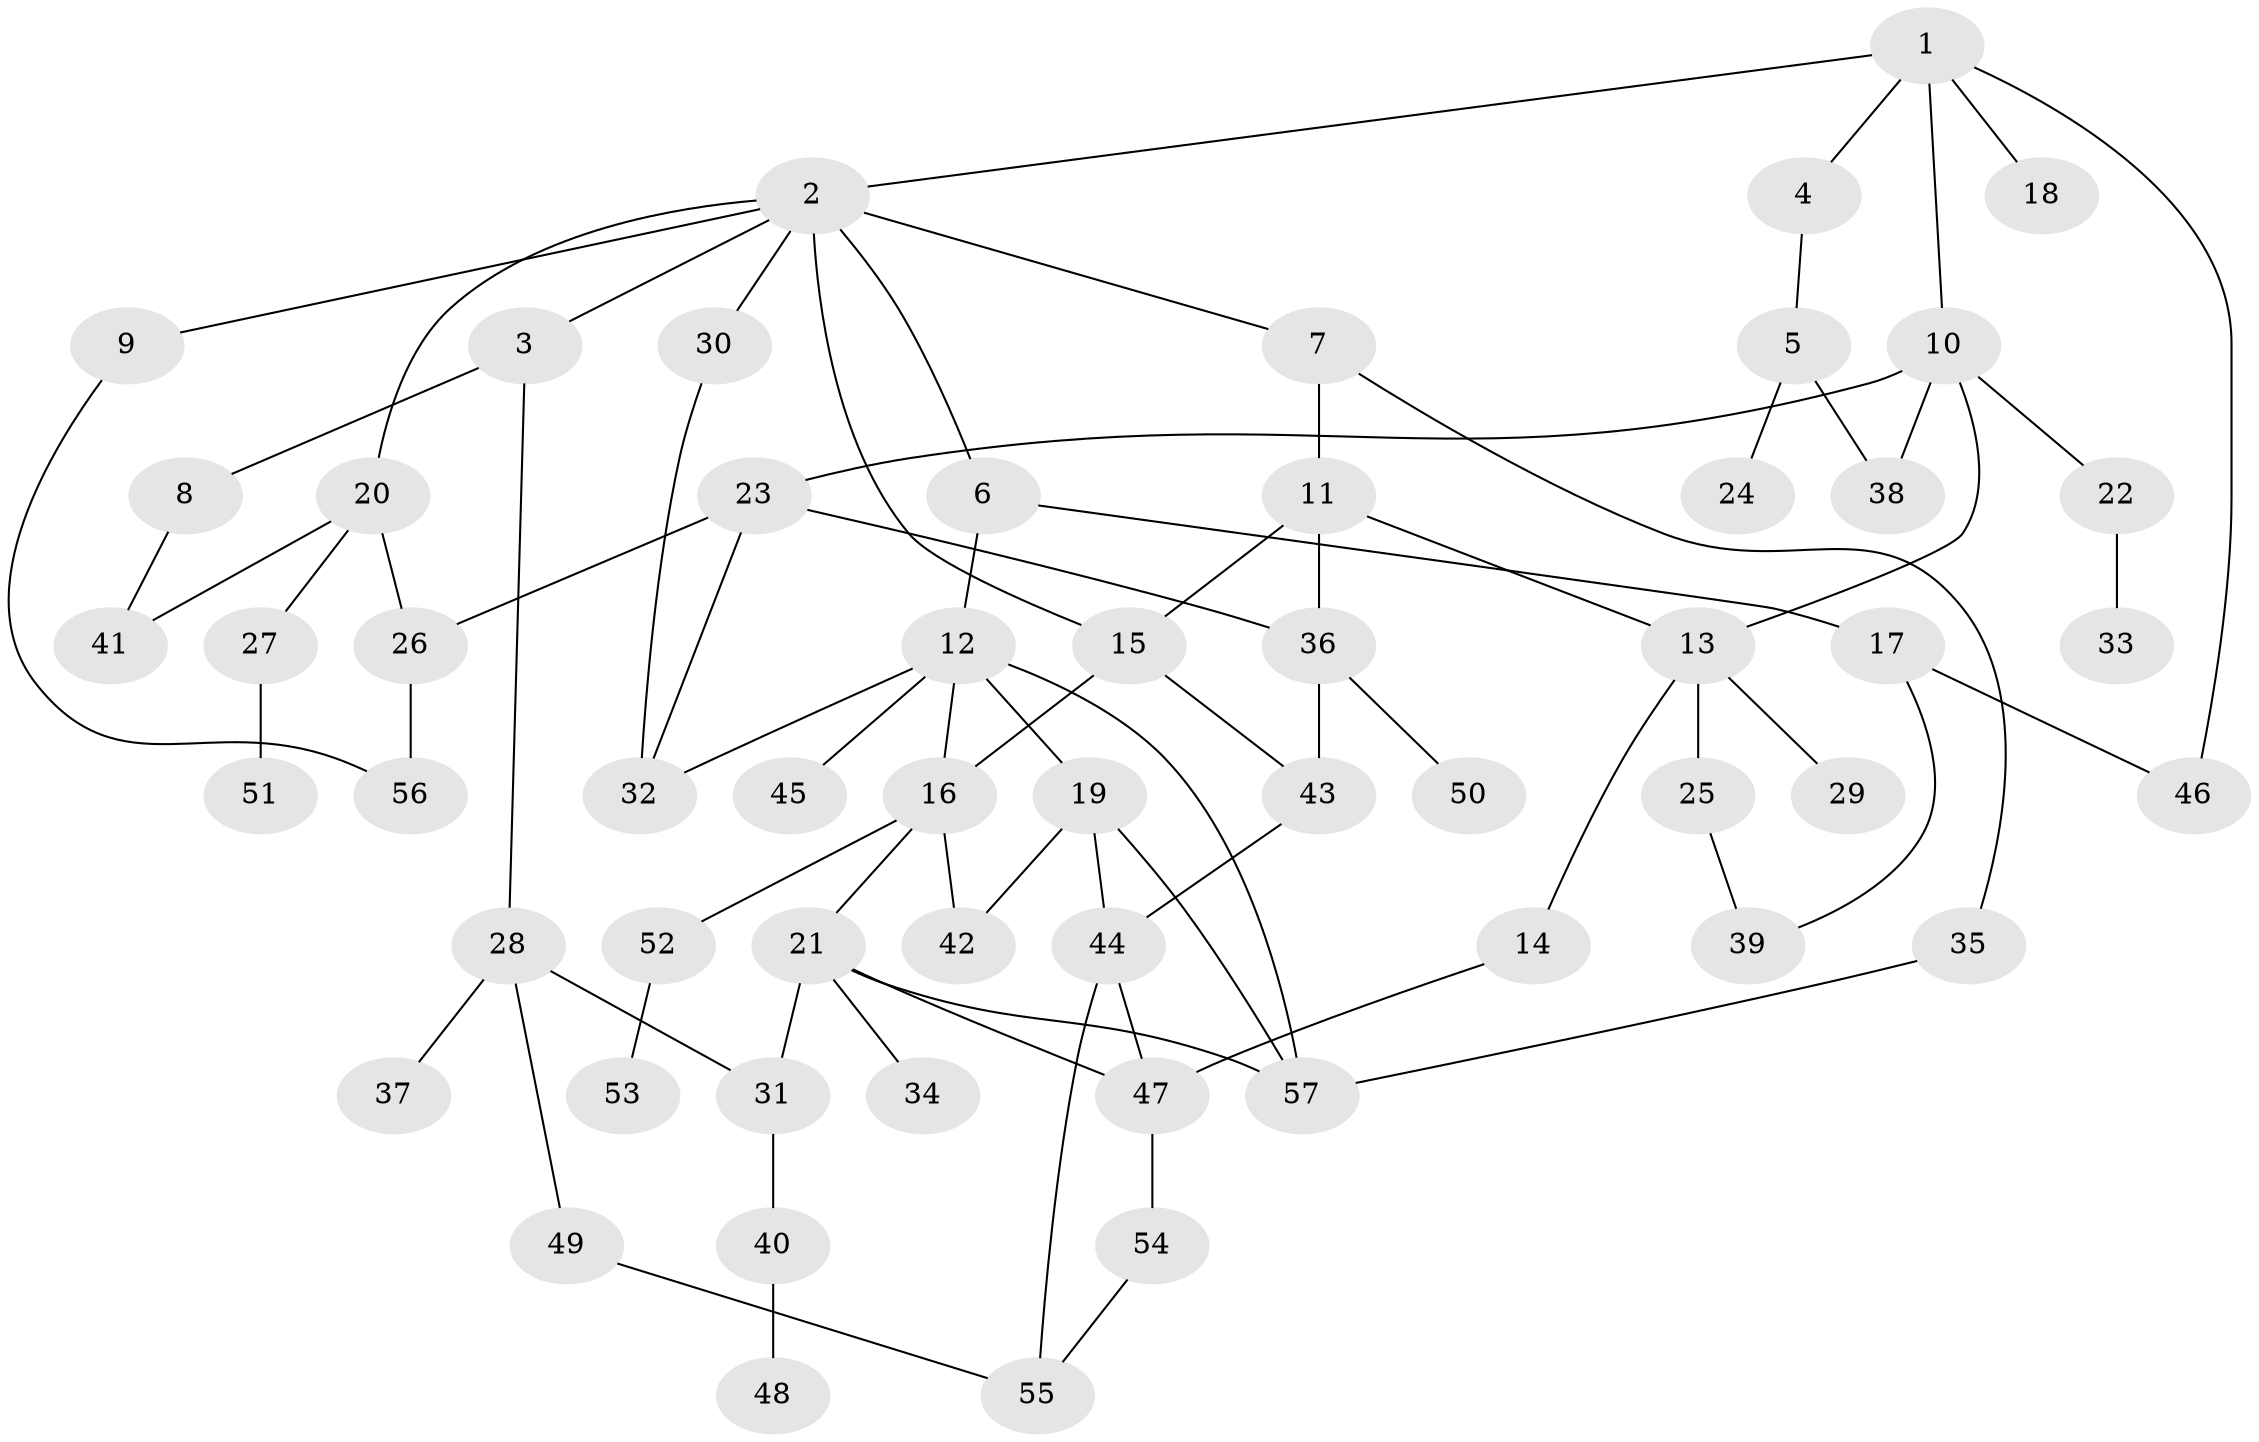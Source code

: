 // Generated by graph-tools (version 1.1) at 2025/34/03/09/25 02:34:29]
// undirected, 57 vertices, 79 edges
graph export_dot {
graph [start="1"]
  node [color=gray90,style=filled];
  1;
  2;
  3;
  4;
  5;
  6;
  7;
  8;
  9;
  10;
  11;
  12;
  13;
  14;
  15;
  16;
  17;
  18;
  19;
  20;
  21;
  22;
  23;
  24;
  25;
  26;
  27;
  28;
  29;
  30;
  31;
  32;
  33;
  34;
  35;
  36;
  37;
  38;
  39;
  40;
  41;
  42;
  43;
  44;
  45;
  46;
  47;
  48;
  49;
  50;
  51;
  52;
  53;
  54;
  55;
  56;
  57;
  1 -- 2;
  1 -- 4;
  1 -- 10;
  1 -- 18;
  1 -- 46;
  2 -- 3;
  2 -- 6;
  2 -- 7;
  2 -- 9;
  2 -- 20;
  2 -- 30;
  2 -- 15;
  3 -- 8;
  3 -- 28;
  4 -- 5;
  5 -- 24;
  5 -- 38;
  6 -- 12;
  6 -- 17;
  7 -- 11;
  7 -- 35;
  8 -- 41;
  9 -- 56;
  10 -- 13;
  10 -- 22;
  10 -- 23;
  10 -- 38;
  11 -- 15;
  11 -- 13;
  11 -- 36;
  12 -- 19;
  12 -- 45;
  12 -- 32;
  12 -- 16;
  12 -- 57;
  13 -- 14;
  13 -- 25;
  13 -- 29;
  14 -- 47;
  15 -- 16;
  15 -- 43;
  16 -- 21;
  16 -- 42;
  16 -- 52;
  17 -- 39;
  17 -- 46;
  19 -- 57;
  19 -- 44;
  19 -- 42;
  20 -- 26;
  20 -- 27;
  20 -- 41;
  21 -- 34;
  21 -- 47;
  21 -- 31;
  21 -- 57;
  22 -- 33;
  23 -- 32;
  23 -- 36;
  23 -- 26;
  25 -- 39;
  26 -- 56;
  27 -- 51;
  28 -- 31;
  28 -- 37;
  28 -- 49;
  30 -- 32;
  31 -- 40;
  35 -- 57;
  36 -- 43;
  36 -- 50;
  40 -- 48;
  43 -- 44;
  44 -- 47;
  44 -- 55;
  47 -- 54;
  49 -- 55;
  52 -- 53;
  54 -- 55;
}
